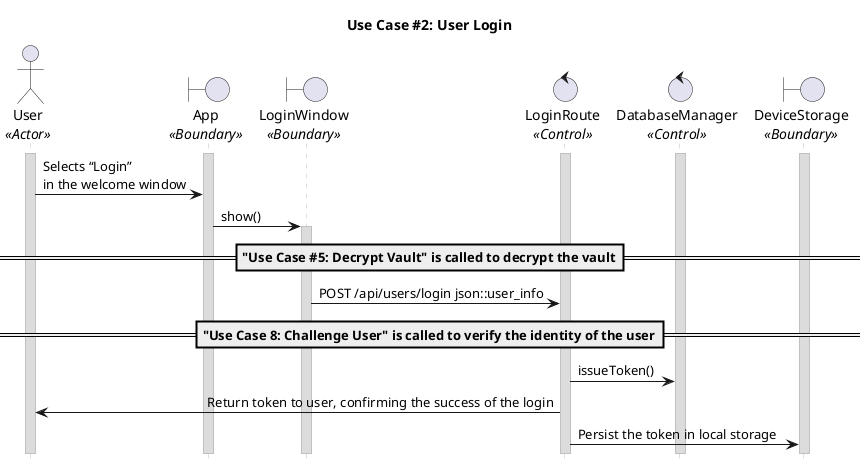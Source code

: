 @startuml uc02
title "Use Case #2: User Login"

'Styling goes here
hide footbox
skinparam stereotypePosition bottom
skinparam sequenceMessageAlign direction
skinparam sequence {
    LifeLineBorderColor #Silver
    LifeLineBackgroundColor #Gainsboro
}

'Setup the objects involved here
actor User as u <<Actor>>
boundary App as a <<Boundary>>
boundary LoginWindow as lw <<Boundary>>
control LoginRoute as lr <<Control>>
control DatabaseManager as db <<Control>>
boundary DeviceStorage as ds <<Boundary>>

'Setup persistent objects here
activate u 
activate a
activate lr
activate db
activate ds

'--- FLOW OF CONTROL STARTS HERE ---
'User selects “Login” on the front page.
u -> a: Selects “Login” \nin the welcome window

'System shows a form to Login
a -> lw: show()
activate lw

=="Use Case #5: Decrypt Vault" is called to decrypt the vault==

lw -> lr: POST /api/users/login json::user_info

=="Use Case 8: Challenge User" is called to verify the identity of the user==

'Server issues a token and returns to user for confirmation
lr -> db: issueToken()
lr -> u: Return token to user, confirming the success of the login
lr -> ds: Persist the token in local storage

'--- FLOW OF CONTROL ENDS HERE   ---

@enduml
